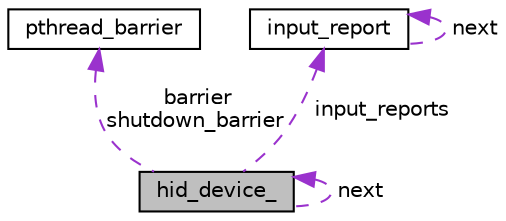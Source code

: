 digraph G
{
  edge [fontname="Helvetica",fontsize="10",labelfontname="Helvetica",labelfontsize="10"];
  node [fontname="Helvetica",fontsize="10",shape=record];
  Node1 [label="hid_device_",height=0.2,width=0.4,color="black", fillcolor="grey75", style="filled" fontcolor="black"];
  Node2 -> Node1 [dir="back",color="darkorchid3",fontsize="10",style="dashed",label=" barrier\nshutdown_barrier" ,fontname="Helvetica"];
  Node2 [label="pthread_barrier",height=0.2,width=0.4,color="black", fillcolor="white", style="filled",URL="$structpthread__barrier.html"];
  Node1 -> Node1 [dir="back",color="darkorchid3",fontsize="10",style="dashed",label=" next" ,fontname="Helvetica"];
  Node3 -> Node1 [dir="back",color="darkorchid3",fontsize="10",style="dashed",label=" input_reports" ,fontname="Helvetica"];
  Node3 [label="input_report",height=0.2,width=0.4,color="black", fillcolor="white", style="filled",URL="$structinput__report.html"];
  Node3 -> Node3 [dir="back",color="darkorchid3",fontsize="10",style="dashed",label=" next" ,fontname="Helvetica"];
}
